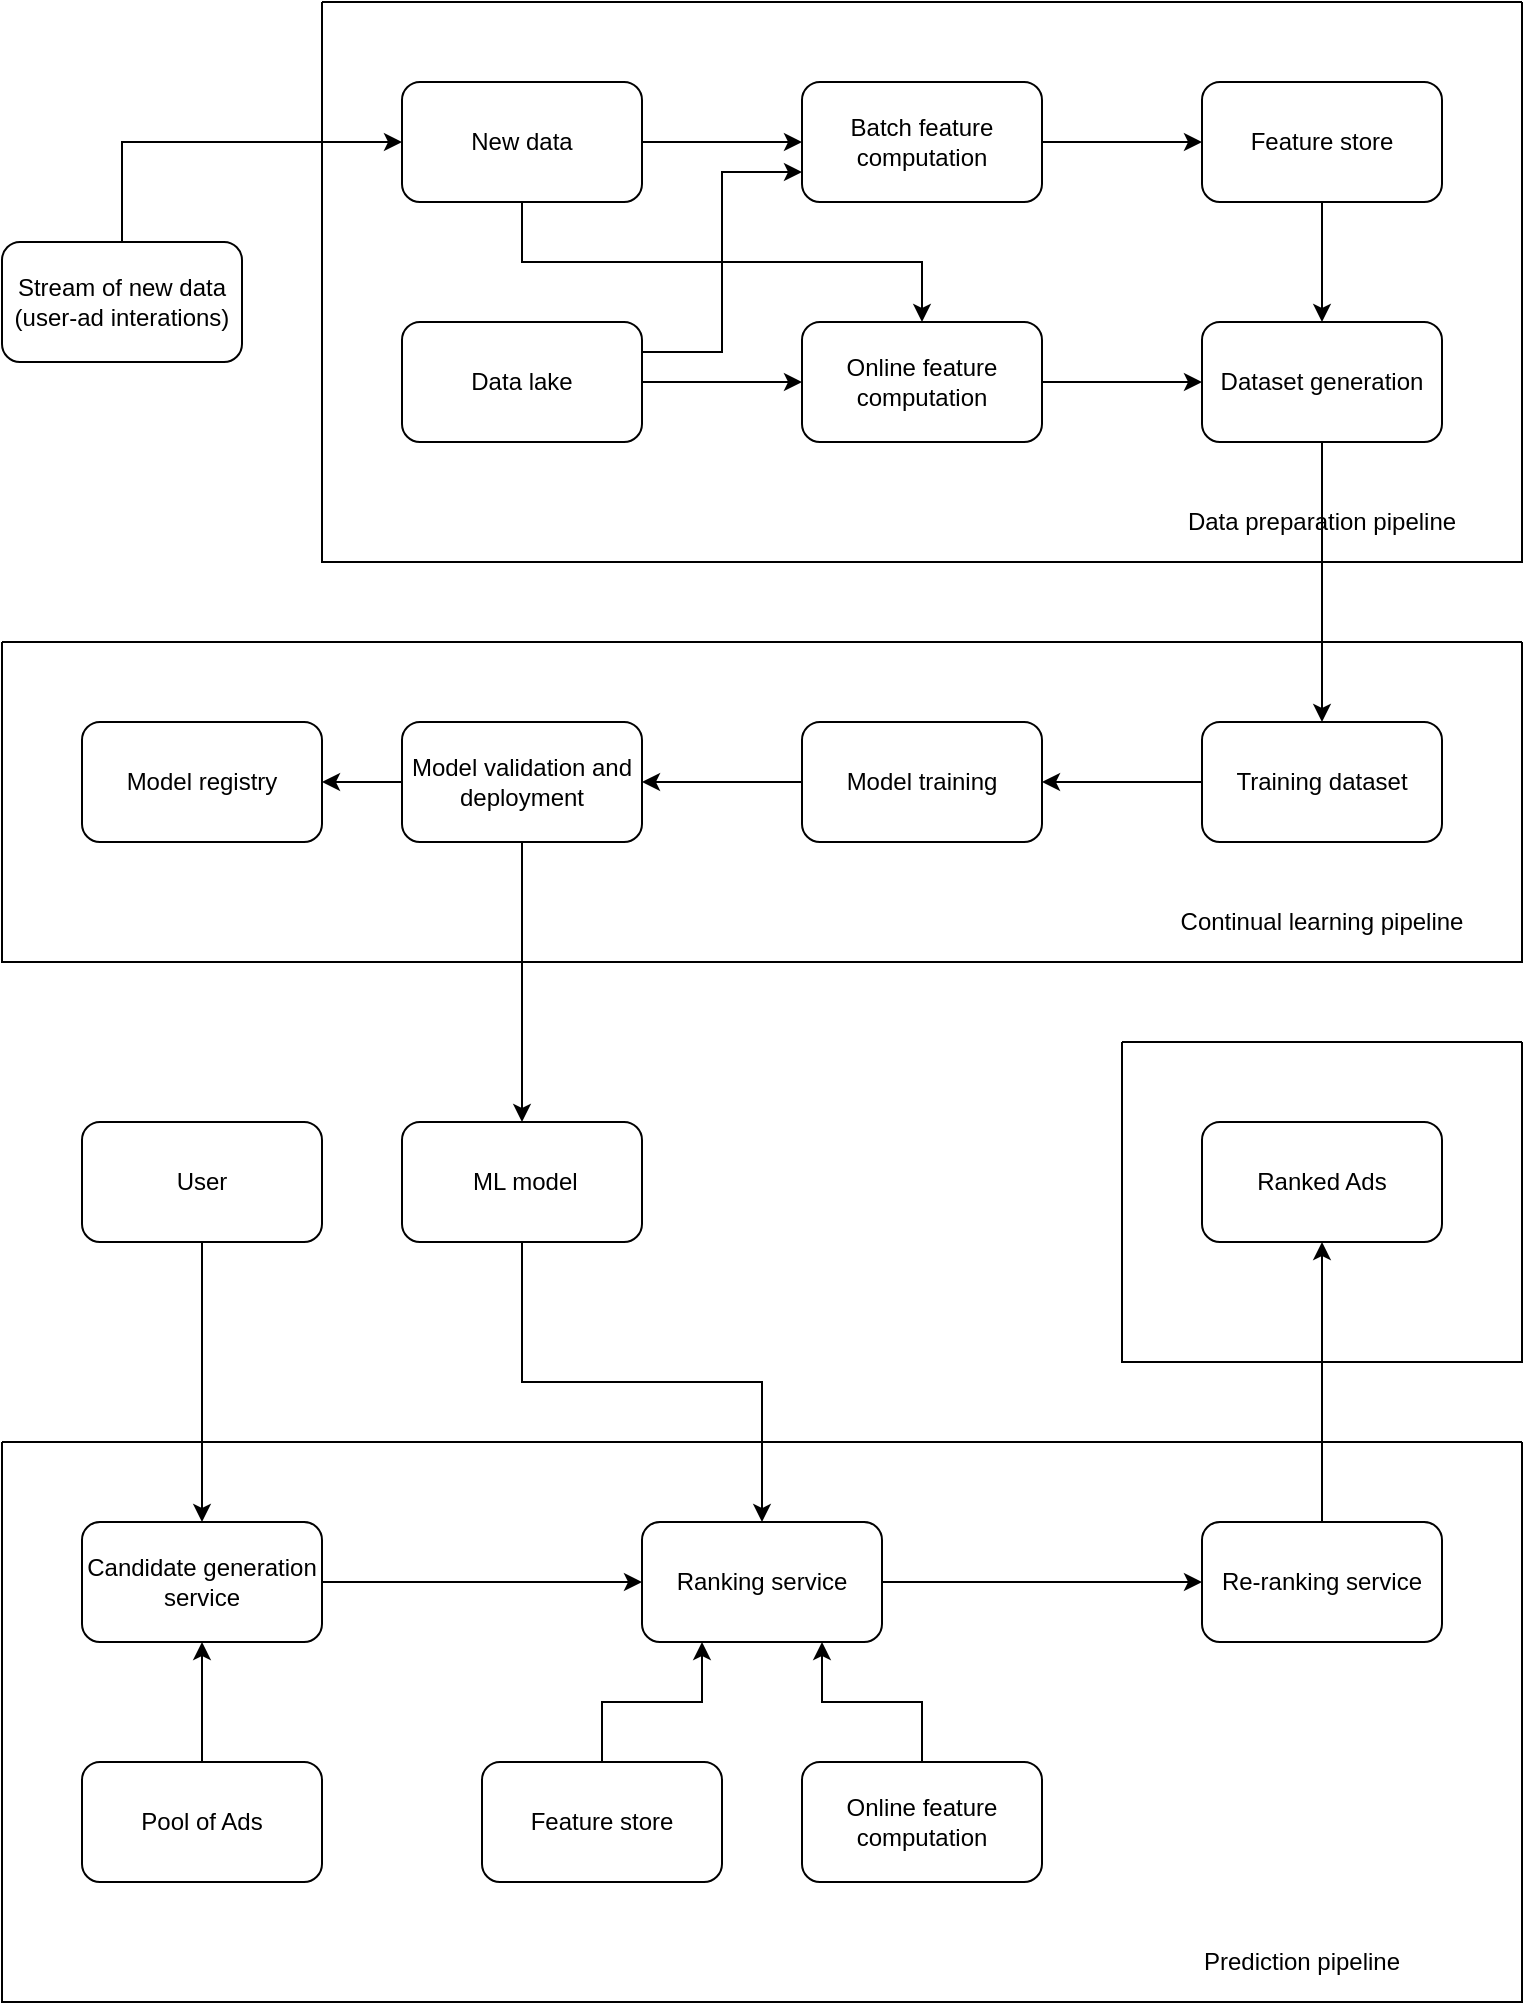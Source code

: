 <mxfile scale="1" border="0" version="23.1.4" type="device">
  <diagram id="JIO4U5yVURzNJD8ckPtT" name="Page-1">
    <mxGraphModel dx="882" dy="578" grid="1" gridSize="10" guides="1" tooltips="1" connect="1" arrows="1" fold="1" page="1" pageScale="1" pageWidth="850" pageHeight="1100" math="0" shadow="0">
      <root>
        <mxCell id="0" />
        <mxCell id="1" parent="0" />
        <mxCell id="At9daDqTqGgUnNfYn9DA-27" style="edgeStyle=orthogonalEdgeStyle;rounded=0;orthogonalLoop=1;jettySize=auto;html=1;exitX=0.5;exitY=0;exitDx=0;exitDy=0;entryX=0;entryY=0.5;entryDx=0;entryDy=0;" edge="1" parent="1" source="At9daDqTqGgUnNfYn9DA-1" target="At9daDqTqGgUnNfYn9DA-3">
          <mxGeometry relative="1" as="geometry" />
        </mxCell>
        <mxCell id="At9daDqTqGgUnNfYn9DA-1" value="Stream of new data (user-ad interations)" style="rounded=1;whiteSpace=wrap;html=1;" vertex="1" parent="1">
          <mxGeometry x="40" y="160" width="120" height="60" as="geometry" />
        </mxCell>
        <mxCell id="At9daDqTqGgUnNfYn9DA-2" value="" style="swimlane;startSize=0;" vertex="1" parent="1">
          <mxGeometry x="200" y="40" width="600" height="280" as="geometry" />
        </mxCell>
        <mxCell id="At9daDqTqGgUnNfYn9DA-28" style="edgeStyle=orthogonalEdgeStyle;rounded=0;orthogonalLoop=1;jettySize=auto;html=1;exitX=1;exitY=0.5;exitDx=0;exitDy=0;" edge="1" parent="At9daDqTqGgUnNfYn9DA-2" source="At9daDqTqGgUnNfYn9DA-3" target="At9daDqTqGgUnNfYn9DA-5">
          <mxGeometry relative="1" as="geometry" />
        </mxCell>
        <mxCell id="At9daDqTqGgUnNfYn9DA-36" style="edgeStyle=orthogonalEdgeStyle;rounded=0;orthogonalLoop=1;jettySize=auto;html=1;exitX=0.5;exitY=1;exitDx=0;exitDy=0;entryX=0.5;entryY=0;entryDx=0;entryDy=0;" edge="1" parent="At9daDqTqGgUnNfYn9DA-2" source="At9daDqTqGgUnNfYn9DA-3" target="At9daDqTqGgUnNfYn9DA-6">
          <mxGeometry relative="1" as="geometry" />
        </mxCell>
        <mxCell id="At9daDqTqGgUnNfYn9DA-3" value="New data" style="rounded=1;whiteSpace=wrap;html=1;" vertex="1" parent="At9daDqTqGgUnNfYn9DA-2">
          <mxGeometry x="40" y="40" width="120" height="60" as="geometry" />
        </mxCell>
        <mxCell id="At9daDqTqGgUnNfYn9DA-29" style="edgeStyle=orthogonalEdgeStyle;rounded=0;orthogonalLoop=1;jettySize=auto;html=1;exitX=1;exitY=0.5;exitDx=0;exitDy=0;entryX=0;entryY=0.5;entryDx=0;entryDy=0;" edge="1" parent="At9daDqTqGgUnNfYn9DA-2" source="At9daDqTqGgUnNfYn9DA-4" target="At9daDqTqGgUnNfYn9DA-6">
          <mxGeometry relative="1" as="geometry" />
        </mxCell>
        <mxCell id="At9daDqTqGgUnNfYn9DA-35" style="edgeStyle=orthogonalEdgeStyle;rounded=0;orthogonalLoop=1;jettySize=auto;html=1;exitX=1;exitY=0.25;exitDx=0;exitDy=0;entryX=0;entryY=0.75;entryDx=0;entryDy=0;" edge="1" parent="At9daDqTqGgUnNfYn9DA-2" source="At9daDqTqGgUnNfYn9DA-4" target="At9daDqTqGgUnNfYn9DA-5">
          <mxGeometry relative="1" as="geometry" />
        </mxCell>
        <mxCell id="At9daDqTqGgUnNfYn9DA-4" value="Data lake" style="rounded=1;whiteSpace=wrap;html=1;" vertex="1" parent="At9daDqTqGgUnNfYn9DA-2">
          <mxGeometry x="40" y="160" width="120" height="60" as="geometry" />
        </mxCell>
        <mxCell id="At9daDqTqGgUnNfYn9DA-31" style="edgeStyle=orthogonalEdgeStyle;rounded=0;orthogonalLoop=1;jettySize=auto;html=1;exitX=1;exitY=0.5;exitDx=0;exitDy=0;entryX=0;entryY=0.5;entryDx=0;entryDy=0;" edge="1" parent="At9daDqTqGgUnNfYn9DA-2" source="At9daDqTqGgUnNfYn9DA-5" target="At9daDqTqGgUnNfYn9DA-7">
          <mxGeometry relative="1" as="geometry" />
        </mxCell>
        <mxCell id="At9daDqTqGgUnNfYn9DA-5" value="Batch feature computation" style="rounded=1;whiteSpace=wrap;html=1;" vertex="1" parent="At9daDqTqGgUnNfYn9DA-2">
          <mxGeometry x="240" y="40" width="120" height="60" as="geometry" />
        </mxCell>
        <mxCell id="At9daDqTqGgUnNfYn9DA-30" style="edgeStyle=orthogonalEdgeStyle;rounded=0;orthogonalLoop=1;jettySize=auto;html=1;exitX=1;exitY=0.5;exitDx=0;exitDy=0;" edge="1" parent="At9daDqTqGgUnNfYn9DA-2" source="At9daDqTqGgUnNfYn9DA-6" target="At9daDqTqGgUnNfYn9DA-8">
          <mxGeometry relative="1" as="geometry" />
        </mxCell>
        <mxCell id="At9daDqTqGgUnNfYn9DA-6" value="Online feature computation" style="rounded=1;whiteSpace=wrap;html=1;" vertex="1" parent="At9daDqTqGgUnNfYn9DA-2">
          <mxGeometry x="240" y="160" width="120" height="60" as="geometry" />
        </mxCell>
        <mxCell id="At9daDqTqGgUnNfYn9DA-32" style="edgeStyle=orthogonalEdgeStyle;rounded=0;orthogonalLoop=1;jettySize=auto;html=1;exitX=0.5;exitY=1;exitDx=0;exitDy=0;entryX=0.5;entryY=0;entryDx=0;entryDy=0;" edge="1" parent="At9daDqTqGgUnNfYn9DA-2" source="At9daDqTqGgUnNfYn9DA-7" target="At9daDqTqGgUnNfYn9DA-8">
          <mxGeometry relative="1" as="geometry" />
        </mxCell>
        <mxCell id="At9daDqTqGgUnNfYn9DA-7" value="Feature store" style="rounded=1;whiteSpace=wrap;html=1;" vertex="1" parent="At9daDqTqGgUnNfYn9DA-2">
          <mxGeometry x="440" y="40" width="120" height="60" as="geometry" />
        </mxCell>
        <mxCell id="At9daDqTqGgUnNfYn9DA-8" value="Dataset generation" style="rounded=1;whiteSpace=wrap;html=1;" vertex="1" parent="At9daDqTqGgUnNfYn9DA-2">
          <mxGeometry x="440" y="160" width="120" height="60" as="geometry" />
        </mxCell>
        <mxCell id="At9daDqTqGgUnNfYn9DA-38" value="Data preparation pipeline" style="text;html=1;align=center;verticalAlign=middle;whiteSpace=wrap;rounded=0;" vertex="1" parent="At9daDqTqGgUnNfYn9DA-2">
          <mxGeometry x="400" y="240" width="200" height="40" as="geometry" />
        </mxCell>
        <mxCell id="At9daDqTqGgUnNfYn9DA-9" value="" style="swimlane;startSize=0;" vertex="1" parent="1">
          <mxGeometry x="40" y="360" width="760" height="160" as="geometry" />
        </mxCell>
        <mxCell id="At9daDqTqGgUnNfYn9DA-40" style="edgeStyle=orthogonalEdgeStyle;rounded=0;orthogonalLoop=1;jettySize=auto;html=1;exitX=0;exitY=0.5;exitDx=0;exitDy=0;entryX=1;entryY=0.5;entryDx=0;entryDy=0;" edge="1" parent="At9daDqTqGgUnNfYn9DA-9" source="At9daDqTqGgUnNfYn9DA-10" target="At9daDqTqGgUnNfYn9DA-11">
          <mxGeometry relative="1" as="geometry" />
        </mxCell>
        <mxCell id="At9daDqTqGgUnNfYn9DA-10" value="Training dataset" style="rounded=1;whiteSpace=wrap;html=1;" vertex="1" parent="At9daDqTqGgUnNfYn9DA-9">
          <mxGeometry x="600" y="40" width="120" height="60" as="geometry" />
        </mxCell>
        <mxCell id="At9daDqTqGgUnNfYn9DA-41" style="edgeStyle=orthogonalEdgeStyle;rounded=0;orthogonalLoop=1;jettySize=auto;html=1;exitX=0;exitY=0.5;exitDx=0;exitDy=0;entryX=1;entryY=0.5;entryDx=0;entryDy=0;" edge="1" parent="At9daDqTqGgUnNfYn9DA-9" source="At9daDqTqGgUnNfYn9DA-11" target="At9daDqTqGgUnNfYn9DA-12">
          <mxGeometry relative="1" as="geometry" />
        </mxCell>
        <mxCell id="At9daDqTqGgUnNfYn9DA-11" value="Model training" style="rounded=1;whiteSpace=wrap;html=1;" vertex="1" parent="At9daDqTqGgUnNfYn9DA-9">
          <mxGeometry x="400" y="40" width="120" height="60" as="geometry" />
        </mxCell>
        <mxCell id="At9daDqTqGgUnNfYn9DA-43" style="edgeStyle=orthogonalEdgeStyle;rounded=0;orthogonalLoop=1;jettySize=auto;html=1;exitX=0;exitY=0.5;exitDx=0;exitDy=0;entryX=1;entryY=0.5;entryDx=0;entryDy=0;" edge="1" parent="At9daDqTqGgUnNfYn9DA-9" source="At9daDqTqGgUnNfYn9DA-12" target="At9daDqTqGgUnNfYn9DA-13">
          <mxGeometry relative="1" as="geometry" />
        </mxCell>
        <mxCell id="At9daDqTqGgUnNfYn9DA-12" value="Model validation and deployment" style="rounded=1;whiteSpace=wrap;html=1;" vertex="1" parent="At9daDqTqGgUnNfYn9DA-9">
          <mxGeometry x="200" y="40" width="120" height="60" as="geometry" />
        </mxCell>
        <mxCell id="At9daDqTqGgUnNfYn9DA-13" value="Model registry" style="rounded=1;whiteSpace=wrap;html=1;" vertex="1" parent="At9daDqTqGgUnNfYn9DA-9">
          <mxGeometry x="40" y="40" width="120" height="60" as="geometry" />
        </mxCell>
        <mxCell id="At9daDqTqGgUnNfYn9DA-26" value="Continual learning pipeline" style="text;html=1;align=center;verticalAlign=middle;whiteSpace=wrap;rounded=0;" vertex="1" parent="At9daDqTqGgUnNfYn9DA-9">
          <mxGeometry x="560" y="120" width="200" height="40" as="geometry" />
        </mxCell>
        <mxCell id="At9daDqTqGgUnNfYn9DA-14" value="" style="swimlane;startSize=0;" vertex="1" parent="1">
          <mxGeometry x="600" y="560" width="200" height="160" as="geometry" />
        </mxCell>
        <mxCell id="At9daDqTqGgUnNfYn9DA-15" value="Ranked Ads" style="rounded=1;whiteSpace=wrap;html=1;" vertex="1" parent="At9daDqTqGgUnNfYn9DA-14">
          <mxGeometry x="40" y="40" width="120" height="60" as="geometry" />
        </mxCell>
        <mxCell id="At9daDqTqGgUnNfYn9DA-18" value="" style="swimlane;startSize=0;" vertex="1" parent="1">
          <mxGeometry x="40" y="760" width="760" height="280" as="geometry" />
        </mxCell>
        <mxCell id="At9daDqTqGgUnNfYn9DA-48" style="edgeStyle=orthogonalEdgeStyle;rounded=0;orthogonalLoop=1;jettySize=auto;html=1;exitX=1;exitY=0.5;exitDx=0;exitDy=0;entryX=0;entryY=0.5;entryDx=0;entryDy=0;" edge="1" parent="At9daDqTqGgUnNfYn9DA-18" source="At9daDqTqGgUnNfYn9DA-19" target="At9daDqTqGgUnNfYn9DA-22">
          <mxGeometry relative="1" as="geometry" />
        </mxCell>
        <mxCell id="At9daDqTqGgUnNfYn9DA-19" value="Candidate generation service" style="rounded=1;whiteSpace=wrap;html=1;" vertex="1" parent="At9daDqTqGgUnNfYn9DA-18">
          <mxGeometry x="40" y="40" width="120" height="60" as="geometry" />
        </mxCell>
        <mxCell id="At9daDqTqGgUnNfYn9DA-20" value="Re-ranking service" style="rounded=1;whiteSpace=wrap;html=1;" vertex="1" parent="At9daDqTqGgUnNfYn9DA-18">
          <mxGeometry x="600" y="40" width="120" height="60" as="geometry" />
        </mxCell>
        <mxCell id="At9daDqTqGgUnNfYn9DA-50" style="edgeStyle=orthogonalEdgeStyle;rounded=0;orthogonalLoop=1;jettySize=auto;html=1;exitX=0.5;exitY=0;exitDx=0;exitDy=0;entryX=0.5;entryY=1;entryDx=0;entryDy=0;" edge="1" parent="At9daDqTqGgUnNfYn9DA-18" source="At9daDqTqGgUnNfYn9DA-21" target="At9daDqTqGgUnNfYn9DA-19">
          <mxGeometry relative="1" as="geometry" />
        </mxCell>
        <mxCell id="At9daDqTqGgUnNfYn9DA-21" value="Pool of Ads" style="rounded=1;whiteSpace=wrap;html=1;" vertex="1" parent="At9daDqTqGgUnNfYn9DA-18">
          <mxGeometry x="40" y="160" width="120" height="60" as="geometry" />
        </mxCell>
        <mxCell id="At9daDqTqGgUnNfYn9DA-49" style="edgeStyle=orthogonalEdgeStyle;rounded=0;orthogonalLoop=1;jettySize=auto;html=1;exitX=1;exitY=0.5;exitDx=0;exitDy=0;entryX=0;entryY=0.5;entryDx=0;entryDy=0;" edge="1" parent="At9daDqTqGgUnNfYn9DA-18" source="At9daDqTqGgUnNfYn9DA-22" target="At9daDqTqGgUnNfYn9DA-20">
          <mxGeometry relative="1" as="geometry" />
        </mxCell>
        <mxCell id="At9daDqTqGgUnNfYn9DA-22" value="Ranking service" style="rounded=1;whiteSpace=wrap;html=1;" vertex="1" parent="At9daDqTqGgUnNfYn9DA-18">
          <mxGeometry x="320" y="40" width="120" height="60" as="geometry" />
        </mxCell>
        <mxCell id="At9daDqTqGgUnNfYn9DA-51" style="edgeStyle=orthogonalEdgeStyle;rounded=0;orthogonalLoop=1;jettySize=auto;html=1;exitX=0.5;exitY=0;exitDx=0;exitDy=0;entryX=0.25;entryY=1;entryDx=0;entryDy=0;" edge="1" parent="At9daDqTqGgUnNfYn9DA-18" source="At9daDqTqGgUnNfYn9DA-23" target="At9daDqTqGgUnNfYn9DA-22">
          <mxGeometry relative="1" as="geometry" />
        </mxCell>
        <mxCell id="At9daDqTqGgUnNfYn9DA-23" value="Feature store" style="rounded=1;whiteSpace=wrap;html=1;" vertex="1" parent="At9daDqTqGgUnNfYn9DA-18">
          <mxGeometry x="240" y="160" width="120" height="60" as="geometry" />
        </mxCell>
        <mxCell id="At9daDqTqGgUnNfYn9DA-52" style="edgeStyle=orthogonalEdgeStyle;rounded=0;orthogonalLoop=1;jettySize=auto;html=1;exitX=0.5;exitY=0;exitDx=0;exitDy=0;entryX=0.75;entryY=1;entryDx=0;entryDy=0;" edge="1" parent="At9daDqTqGgUnNfYn9DA-18" source="At9daDqTqGgUnNfYn9DA-24" target="At9daDqTqGgUnNfYn9DA-22">
          <mxGeometry relative="1" as="geometry" />
        </mxCell>
        <mxCell id="At9daDqTqGgUnNfYn9DA-24" value="Online feature computation" style="rounded=1;whiteSpace=wrap;html=1;" vertex="1" parent="At9daDqTqGgUnNfYn9DA-18">
          <mxGeometry x="400" y="160" width="120" height="60" as="geometry" />
        </mxCell>
        <mxCell id="At9daDqTqGgUnNfYn9DA-54" value="Prediction pipeline" style="text;html=1;align=center;verticalAlign=middle;whiteSpace=wrap;rounded=0;" vertex="1" parent="At9daDqTqGgUnNfYn9DA-18">
          <mxGeometry x="550" y="240" width="200" height="40" as="geometry" />
        </mxCell>
        <mxCell id="At9daDqTqGgUnNfYn9DA-53" style="edgeStyle=orthogonalEdgeStyle;rounded=0;orthogonalLoop=1;jettySize=auto;html=1;exitX=0.5;exitY=1;exitDx=0;exitDy=0;entryX=0.5;entryY=0;entryDx=0;entryDy=0;" edge="1" parent="1" source="At9daDqTqGgUnNfYn9DA-25" target="At9daDqTqGgUnNfYn9DA-22">
          <mxGeometry relative="1" as="geometry" />
        </mxCell>
        <mxCell id="At9daDqTqGgUnNfYn9DA-25" value="&amp;nbsp;ML model" style="rounded=1;whiteSpace=wrap;html=1;" vertex="1" parent="1">
          <mxGeometry x="240" y="600" width="120" height="60" as="geometry" />
        </mxCell>
        <mxCell id="At9daDqTqGgUnNfYn9DA-39" style="edgeStyle=orthogonalEdgeStyle;rounded=0;orthogonalLoop=1;jettySize=auto;html=1;exitX=0.5;exitY=1;exitDx=0;exitDy=0;entryX=0.5;entryY=0;entryDx=0;entryDy=0;" edge="1" parent="1" source="At9daDqTqGgUnNfYn9DA-8" target="At9daDqTqGgUnNfYn9DA-10">
          <mxGeometry relative="1" as="geometry" />
        </mxCell>
        <mxCell id="At9daDqTqGgUnNfYn9DA-44" style="edgeStyle=orthogonalEdgeStyle;rounded=0;orthogonalLoop=1;jettySize=auto;html=1;exitX=0.5;exitY=1;exitDx=0;exitDy=0;" edge="1" parent="1" source="At9daDqTqGgUnNfYn9DA-12" target="At9daDqTqGgUnNfYn9DA-25">
          <mxGeometry relative="1" as="geometry" />
        </mxCell>
        <mxCell id="At9daDqTqGgUnNfYn9DA-45" style="edgeStyle=orthogonalEdgeStyle;rounded=0;orthogonalLoop=1;jettySize=auto;html=1;exitX=0.5;exitY=0;exitDx=0;exitDy=0;entryX=0.5;entryY=1;entryDx=0;entryDy=0;" edge="1" parent="1" source="At9daDqTqGgUnNfYn9DA-20" target="At9daDqTqGgUnNfYn9DA-15">
          <mxGeometry relative="1" as="geometry" />
        </mxCell>
        <mxCell id="At9daDqTqGgUnNfYn9DA-47" style="edgeStyle=orthogonalEdgeStyle;rounded=0;orthogonalLoop=1;jettySize=auto;html=1;exitX=0.5;exitY=1;exitDx=0;exitDy=0;entryX=0.5;entryY=0;entryDx=0;entryDy=0;" edge="1" parent="1" source="At9daDqTqGgUnNfYn9DA-46" target="At9daDqTqGgUnNfYn9DA-19">
          <mxGeometry relative="1" as="geometry" />
        </mxCell>
        <mxCell id="At9daDqTqGgUnNfYn9DA-46" value="User" style="rounded=1;whiteSpace=wrap;html=1;" vertex="1" parent="1">
          <mxGeometry x="80" y="600" width="120" height="60" as="geometry" />
        </mxCell>
      </root>
    </mxGraphModel>
  </diagram>
</mxfile>

